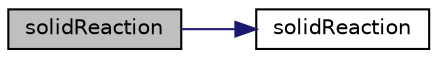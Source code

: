 digraph "solidReaction"
{
  bgcolor="transparent";
  edge [fontname="Helvetica",fontsize="10",labelfontname="Helvetica",labelfontsize="10"];
  node [fontname="Helvetica",fontsize="10",shape=record];
  rankdir="LR";
  Node3 [label="solidReaction",height=0.2,width=0.4,color="black", fillcolor="grey75", style="filled", fontcolor="black"];
  Node3 -> Node4 [color="midnightblue",fontsize="10",style="solid",fontname="Helvetica"];
  Node4 [label="solidReaction",height=0.2,width=0.4,color="black",URL="$a31545.html#a1b4ab3029fee56f13f79fa73c7223157",tooltip="Construct from components. "];
}
